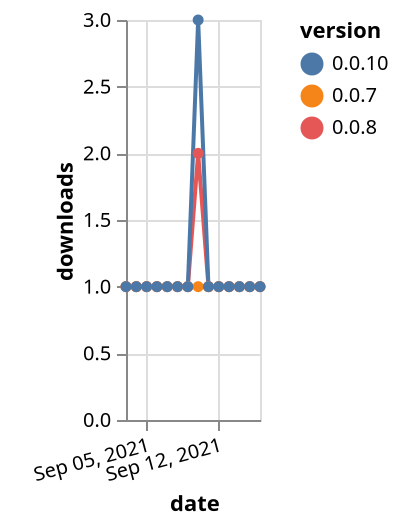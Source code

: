 {"$schema": "https://vega.github.io/schema/vega-lite/v5.json", "description": "A simple bar chart with embedded data.", "data": {"values": [{"date": "2021-09-03", "total": 133, "delta": 1, "version": "0.0.8"}, {"date": "2021-09-04", "total": 134, "delta": 1, "version": "0.0.8"}, {"date": "2021-09-05", "total": 135, "delta": 1, "version": "0.0.8"}, {"date": "2021-09-06", "total": 136, "delta": 1, "version": "0.0.8"}, {"date": "2021-09-07", "total": 137, "delta": 1, "version": "0.0.8"}, {"date": "2021-09-08", "total": 138, "delta": 1, "version": "0.0.8"}, {"date": "2021-09-09", "total": 139, "delta": 1, "version": "0.0.8"}, {"date": "2021-09-10", "total": 141, "delta": 2, "version": "0.0.8"}, {"date": "2021-09-11", "total": 142, "delta": 1, "version": "0.0.8"}, {"date": "2021-09-12", "total": 143, "delta": 1, "version": "0.0.8"}, {"date": "2021-09-13", "total": 144, "delta": 1, "version": "0.0.8"}, {"date": "2021-09-14", "total": 145, "delta": 1, "version": "0.0.8"}, {"date": "2021-09-15", "total": 146, "delta": 1, "version": "0.0.8"}, {"date": "2021-09-16", "total": 147, "delta": 1, "version": "0.0.8"}, {"date": "2021-09-03", "total": 169, "delta": 1, "version": "0.0.7"}, {"date": "2021-09-04", "total": 170, "delta": 1, "version": "0.0.7"}, {"date": "2021-09-05", "total": 171, "delta": 1, "version": "0.0.7"}, {"date": "2021-09-06", "total": 172, "delta": 1, "version": "0.0.7"}, {"date": "2021-09-07", "total": 173, "delta": 1, "version": "0.0.7"}, {"date": "2021-09-08", "total": 174, "delta": 1, "version": "0.0.7"}, {"date": "2021-09-09", "total": 175, "delta": 1, "version": "0.0.7"}, {"date": "2021-09-10", "total": 176, "delta": 1, "version": "0.0.7"}, {"date": "2021-09-11", "total": 177, "delta": 1, "version": "0.0.7"}, {"date": "2021-09-12", "total": 178, "delta": 1, "version": "0.0.7"}, {"date": "2021-09-13", "total": 179, "delta": 1, "version": "0.0.7"}, {"date": "2021-09-14", "total": 180, "delta": 1, "version": "0.0.7"}, {"date": "2021-09-15", "total": 181, "delta": 1, "version": "0.0.7"}, {"date": "2021-09-16", "total": 182, "delta": 1, "version": "0.0.7"}, {"date": "2021-09-03", "total": 140, "delta": 1, "version": "0.0.10"}, {"date": "2021-09-04", "total": 141, "delta": 1, "version": "0.0.10"}, {"date": "2021-09-05", "total": 142, "delta": 1, "version": "0.0.10"}, {"date": "2021-09-06", "total": 143, "delta": 1, "version": "0.0.10"}, {"date": "2021-09-07", "total": 144, "delta": 1, "version": "0.0.10"}, {"date": "2021-09-08", "total": 145, "delta": 1, "version": "0.0.10"}, {"date": "2021-09-09", "total": 146, "delta": 1, "version": "0.0.10"}, {"date": "2021-09-10", "total": 149, "delta": 3, "version": "0.0.10"}, {"date": "2021-09-11", "total": 150, "delta": 1, "version": "0.0.10"}, {"date": "2021-09-12", "total": 151, "delta": 1, "version": "0.0.10"}, {"date": "2021-09-13", "total": 152, "delta": 1, "version": "0.0.10"}, {"date": "2021-09-14", "total": 153, "delta": 1, "version": "0.0.10"}, {"date": "2021-09-15", "total": 154, "delta": 1, "version": "0.0.10"}, {"date": "2021-09-16", "total": 155, "delta": 1, "version": "0.0.10"}]}, "width": "container", "mark": {"type": "line", "point": {"filled": true}}, "encoding": {"x": {"field": "date", "type": "temporal", "timeUnit": "yearmonthdate", "title": "date", "axis": {"labelAngle": -15}}, "y": {"field": "delta", "type": "quantitative", "title": "downloads"}, "color": {"field": "version", "type": "nominal"}, "tooltip": {"field": "delta"}}}